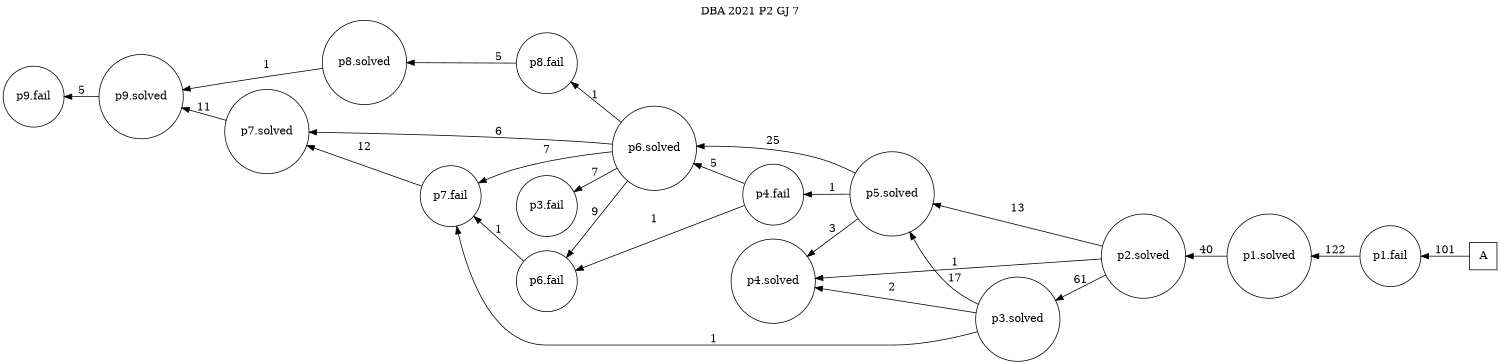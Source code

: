 digraph DBA_2021_P2_GJ_7 {
labelloc="tl"
label= " DBA 2021 P2 GJ 7 "
rankdir="RL";
graph [ size=" 10 , 10 !"]

"A" [shape="square" label="A"]
"p1.fail" [shape="circle" label="p1.fail"]
"p1.solved" [shape="circle" label="p1.solved"]
"p2.solved" [shape="circle" label="p2.solved"]
"p3.solved" [shape="circle" label="p3.solved"]
"p5.solved" [shape="circle" label="p5.solved"]
"p4.solved" [shape="circle" label="p4.solved"]
"p6.solved" [shape="circle" label="p6.solved"]
"p7.fail" [shape="circle" label="p7.fail"]
"p7.solved" [shape="circle" label="p7.solved"]
"p6.fail" [shape="circle" label="p6.fail"]
"p4.fail" [shape="circle" label="p4.fail"]
"p3.fail" [shape="circle" label="p3.fail"]
"p9.solved" [shape="circle" label="p9.solved"]
"p8.fail" [shape="circle" label="p8.fail"]
"p8.solved" [shape="circle" label="p8.solved"]
"p9.fail" [shape="circle" label="p9.fail"]
"A" -> "p1.fail" [ label=101]
"p1.fail" -> "p1.solved" [ label=122]
"p1.solved" -> "p2.solved" [ label=40]
"p2.solved" -> "p3.solved" [ label=61]
"p2.solved" -> "p5.solved" [ label=13]
"p2.solved" -> "p4.solved" [ label=1]
"p3.solved" -> "p5.solved" [ label=17]
"p3.solved" -> "p4.solved" [ label=2]
"p3.solved" -> "p7.fail" [ label=1]
"p5.solved" -> "p4.solved" [ label=3]
"p5.solved" -> "p6.solved" [ label=25]
"p5.solved" -> "p4.fail" [ label=1]
"p6.solved" -> "p7.fail" [ label=7]
"p6.solved" -> "p7.solved" [ label=6]
"p6.solved" -> "p6.fail" [ label=9]
"p6.solved" -> "p3.fail" [ label=7]
"p6.solved" -> "p8.fail" [ label=1]
"p7.fail" -> "p7.solved" [ label=12]
"p7.solved" -> "p9.solved" [ label=11]
"p6.fail" -> "p7.fail" [ label=1]
"p4.fail" -> "p6.solved" [ label=5]
"p4.fail" -> "p6.fail" [ label=1]
"p9.solved" -> "p9.fail" [ label=5]
"p8.fail" -> "p8.solved" [ label=5]
"p8.solved" -> "p9.solved" [ label=1]
}
